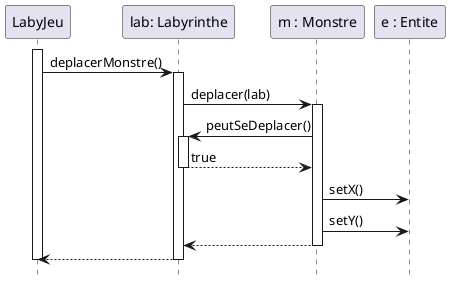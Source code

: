 @startuml
hide footbox

participant "LabyJeu" as lj
participant "lab: Labyrinthe" as l
participant "m : Monstre" as m
participant "e : Entite" as e

    activate lj
    lj -> l : deplacerMonstre()
    activate l
    l -> m : deplacer(lab)
    activate m

    m -> l : peutSeDeplacer()
    activate l
    l --> m : true
    deactivate l


    m -> e : setX()
    m -> e : setY()
    m --> l
    deactivate m
    l --> lj
    deactivate l
    deactivate lj
@enduml
